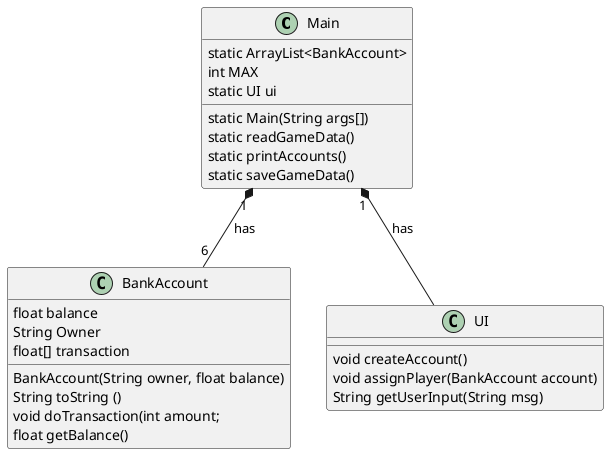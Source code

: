 @startuml
Main "1" *-- "6" BankAccount : has
Main "1" *-- UI : has

BankAccount : float balance
BankAccount : String Owner
BankAccount : float[] transaction
BankAccount : BankAccount(String owner, float balance)
BankAccount : String toString ()
BankAccount : void doTransaction(int amount;
BankAccount : float getBalance()

UI : void createAccount()
UI : void assignPlayer(BankAccount account)
UI : String getUserInput(String msg)

Main : static ArrayList<BankAccount>
Main : int MAX
Main : static UI ui
Main : static Main(String args[])
Main : static readGameData()
Main : static printAccounts()
Main : static saveGameData()
@enduml